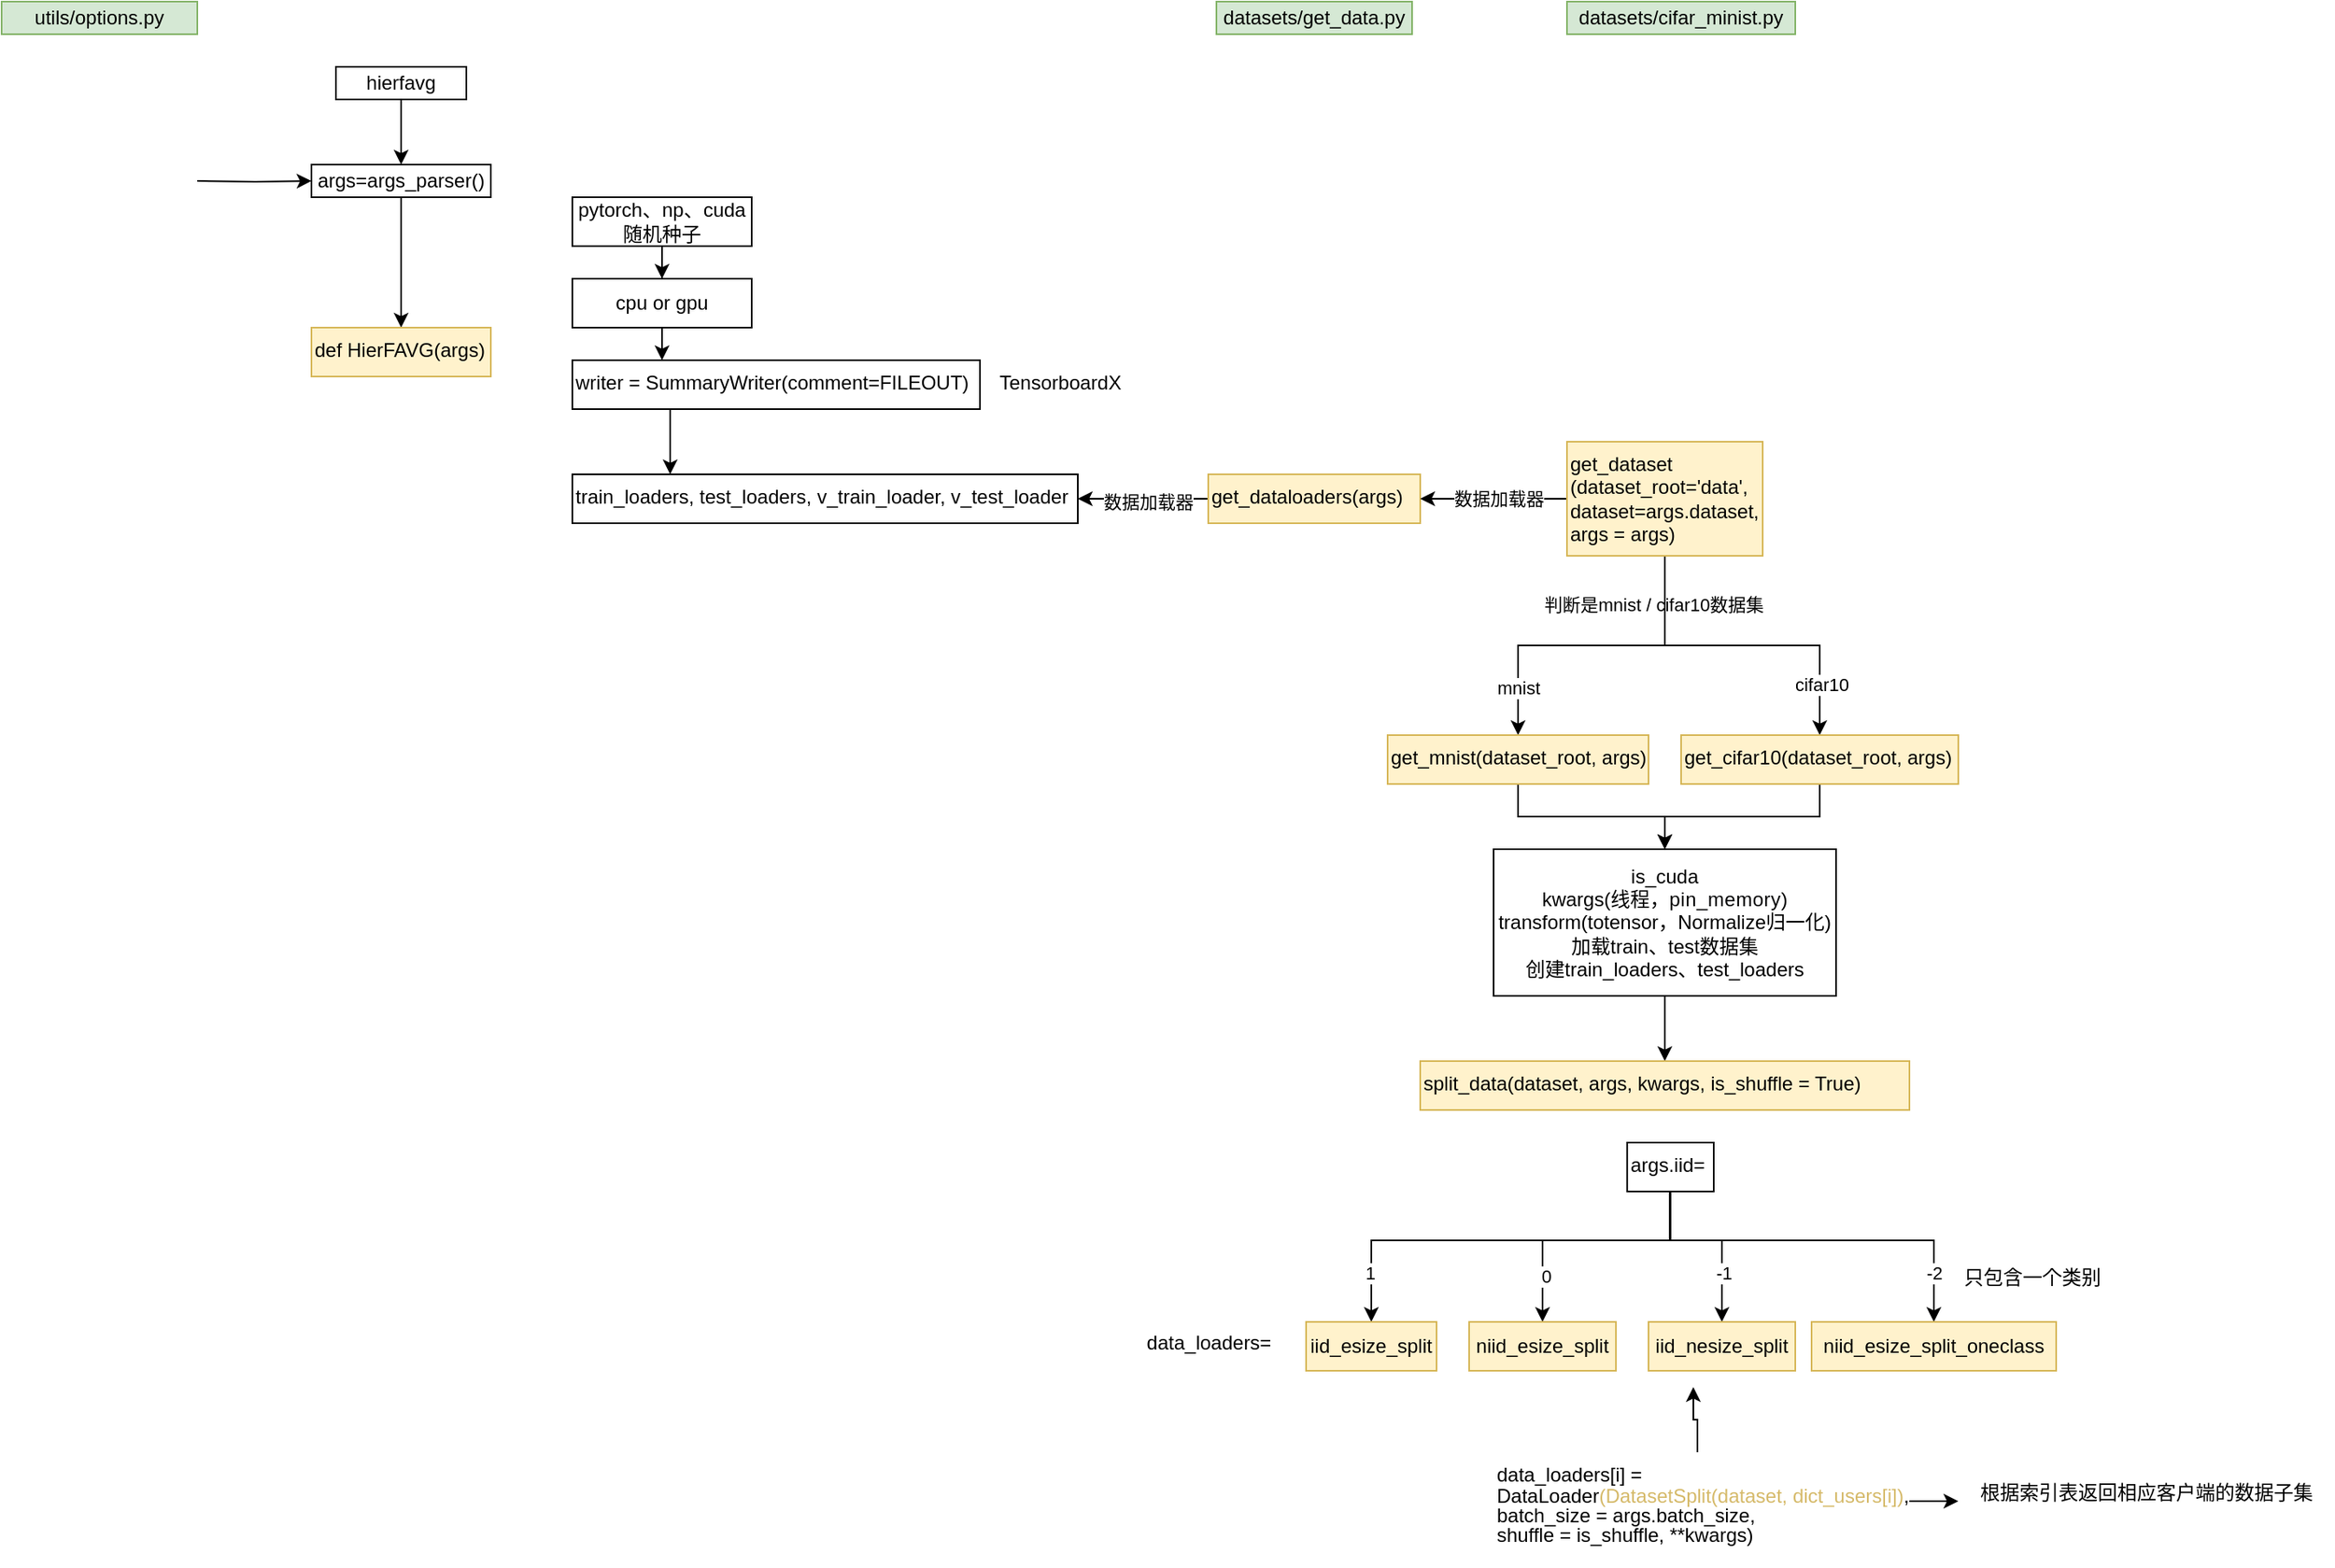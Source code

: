 <mxfile version="25.0.3">
  <diagram name="Page-1" id="74e2e168-ea6b-b213-b513-2b3c1d86103e">
    <mxGraphModel dx="3254" dy="1221" grid="1" gridSize="10" guides="1" tooltips="1" connect="1" arrows="1" fold="1" page="1" pageScale="1" pageWidth="1100" pageHeight="850" background="none" math="0" shadow="0">
      <root>
        <mxCell id="0" />
        <mxCell id="1" parent="0" />
        <mxCell id="cj8k2KHTS7MA4aPITtsR-3" style="edgeStyle=orthogonalEdgeStyle;rounded=0;orthogonalLoop=1;jettySize=auto;html=1;exitX=0.5;exitY=1;exitDx=0;exitDy=0;" edge="1" parent="1" source="cj8k2KHTS7MA4aPITtsR-2">
          <mxGeometry relative="1" as="geometry">
            <mxPoint x="135" y="100" as="targetPoint" />
          </mxGeometry>
        </mxCell>
        <mxCell id="cj8k2KHTS7MA4aPITtsR-2" value="hierfavg" style="whiteSpace=wrap;html=1;" vertex="1" parent="1">
          <mxGeometry x="95" y="40" width="80" height="20" as="geometry" />
        </mxCell>
        <mxCell id="cj8k2KHTS7MA4aPITtsR-58" value="" style="edgeStyle=orthogonalEdgeStyle;rounded=0;orthogonalLoop=1;jettySize=auto;html=1;" edge="1" parent="1" source="cj8k2KHTS7MA4aPITtsR-40" target="cj8k2KHTS7MA4aPITtsR-59">
          <mxGeometry relative="1" as="geometry">
            <mxPoint x="135.034" y="150" as="targetPoint" />
          </mxGeometry>
        </mxCell>
        <mxCell id="cj8k2KHTS7MA4aPITtsR-40" value="args=args_parser()" style="whiteSpace=wrap;html=1;" vertex="1" parent="1">
          <mxGeometry x="80" y="100" width="110" height="20" as="geometry" />
        </mxCell>
        <mxCell id="cj8k2KHTS7MA4aPITtsR-49" value="" style="edgeStyle=orthogonalEdgeStyle;rounded=0;orthogonalLoop=1;jettySize=auto;html=1;" edge="1" parent="1" target="cj8k2KHTS7MA4aPITtsR-40">
          <mxGeometry relative="1" as="geometry">
            <mxPoint x="10" y="110" as="sourcePoint" />
          </mxGeometry>
        </mxCell>
        <mxCell id="cj8k2KHTS7MA4aPITtsR-54" value="&lt;span style=&quot;text-align: left;&quot;&gt;utils/options.py&lt;/span&gt;" style="rounded=0;whiteSpace=wrap;html=1;fillColor=#d5e8d4;strokeColor=#82b366;" vertex="1" parent="1">
          <mxGeometry x="-110" width="120" height="20" as="geometry" />
        </mxCell>
        <mxCell id="cj8k2KHTS7MA4aPITtsR-59" value="def HierFAVG(args)" style="text;whiteSpace=wrap;html=1;fillColor=#fff2cc;strokeColor=#d6b656;" vertex="1" parent="1">
          <mxGeometry x="80" y="200" width="110" height="30" as="geometry" />
        </mxCell>
        <mxCell id="cj8k2KHTS7MA4aPITtsR-64" value="" style="edgeStyle=orthogonalEdgeStyle;rounded=0;orthogonalLoop=1;jettySize=auto;html=1;" edge="1" parent="1" source="cj8k2KHTS7MA4aPITtsR-60" target="cj8k2KHTS7MA4aPITtsR-63">
          <mxGeometry relative="1" as="geometry" />
        </mxCell>
        <mxCell id="cj8k2KHTS7MA4aPITtsR-60" value="pytorch、np、cuda 随机种子" style="whiteSpace=wrap;html=1;" vertex="1" parent="1">
          <mxGeometry x="240" y="120" width="110" height="30" as="geometry" />
        </mxCell>
        <mxCell id="cj8k2KHTS7MA4aPITtsR-61" value="&lt;span style=&quot;text-align: left;&quot;&gt;datasets/get_data.py&lt;/span&gt;" style="rounded=0;whiteSpace=wrap;html=1;fillColor=#d5e8d4;strokeColor=#82b366;" vertex="1" parent="1">
          <mxGeometry x="635" width="120" height="20" as="geometry" />
        </mxCell>
        <mxCell id="cj8k2KHTS7MA4aPITtsR-66" value="" style="edgeStyle=orthogonalEdgeStyle;rounded=0;orthogonalLoop=1;jettySize=auto;html=1;" edge="1" parent="1" source="cj8k2KHTS7MA4aPITtsR-63" target="cj8k2KHTS7MA4aPITtsR-65">
          <mxGeometry relative="1" as="geometry">
            <Array as="points">
              <mxPoint x="295" y="230" />
              <mxPoint x="295" y="230" />
            </Array>
          </mxGeometry>
        </mxCell>
        <mxCell id="cj8k2KHTS7MA4aPITtsR-63" value="cpu or gpu" style="whiteSpace=wrap;html=1;" vertex="1" parent="1">
          <mxGeometry x="240" y="170" width="110" height="30" as="geometry" />
        </mxCell>
        <mxCell id="cj8k2KHTS7MA4aPITtsR-72" value="" style="edgeStyle=orthogonalEdgeStyle;rounded=0;orthogonalLoop=1;jettySize=auto;html=1;" edge="1" parent="1" source="cj8k2KHTS7MA4aPITtsR-65">
          <mxGeometry relative="1" as="geometry">
            <mxPoint x="300" y="290" as="targetPoint" />
            <Array as="points">
              <mxPoint x="300" y="270" />
              <mxPoint x="300" y="270" />
            </Array>
          </mxGeometry>
        </mxCell>
        <mxCell id="cj8k2KHTS7MA4aPITtsR-65" value="writer = SummaryWriter(comment=FILEOUT)" style="text;whiteSpace=wrap;html=1;strokeColor=default;" vertex="1" parent="1">
          <mxGeometry x="240" y="220" width="250" height="30" as="geometry" />
        </mxCell>
        <mxCell id="cj8k2KHTS7MA4aPITtsR-70" value="TensorboardX" style="text;whiteSpace=wrap;html=1;" vertex="1" parent="1">
          <mxGeometry x="500" y="220" width="80" height="20" as="geometry" />
        </mxCell>
        <mxCell id="cj8k2KHTS7MA4aPITtsR-73" value="train_loaders, test_loaders, v_train_loader, v_test_loader&lt;div&gt;&lt;br&gt;&lt;/div&gt;" style="text;whiteSpace=wrap;html=1;strokeColor=default;" vertex="1" parent="1">
          <mxGeometry x="240" y="290" width="310" height="30" as="geometry" />
        </mxCell>
        <mxCell id="cj8k2KHTS7MA4aPITtsR-76" value="" style="edgeStyle=orthogonalEdgeStyle;rounded=0;orthogonalLoop=1;jettySize=auto;html=1;" edge="1" parent="1" source="cj8k2KHTS7MA4aPITtsR-75" target="cj8k2KHTS7MA4aPITtsR-73">
          <mxGeometry relative="1" as="geometry" />
        </mxCell>
        <mxCell id="cj8k2KHTS7MA4aPITtsR-78" value="数据加载器" style="edgeLabel;html=1;align=center;verticalAlign=middle;resizable=0;points=[];" vertex="1" connectable="0" parent="cj8k2KHTS7MA4aPITtsR-76">
          <mxGeometry x="-0.061" y="2" relative="1" as="geometry">
            <mxPoint as="offset" />
          </mxGeometry>
        </mxCell>
        <mxCell id="cj8k2KHTS7MA4aPITtsR-75" value="&lt;span style=&quot;forced-color-adjust: none; color: rgb(0, 0, 0); font-family: Helvetica; font-size: 12px; font-style: normal; font-variant-ligatures: normal; font-variant-caps: normal; font-weight: 400; letter-spacing: normal; orphans: 2; text-align: left; text-indent: 0px; text-transform: none; widows: 2; word-spacing: 0px; -webkit-text-stroke-width: 0px; white-space: normal; background-color: initial; text-decoration-thickness: initial; text-decoration-style: initial; text-decoration-color: initial;&quot;&gt;get_dataloaders(args)&lt;/span&gt;" style="text;whiteSpace=wrap;html=1;fillColor=#fff2cc;strokeColor=#d6b656;" vertex="1" parent="1">
          <mxGeometry x="630" y="290" width="130" height="30" as="geometry" />
        </mxCell>
        <mxCell id="cj8k2KHTS7MA4aPITtsR-77" value="&lt;span style=&quot;text-align: left;&quot;&gt;datasets/cifar_minist.py&lt;/span&gt;" style="rounded=0;whiteSpace=wrap;html=1;fillColor=#d5e8d4;strokeColor=#82b366;" vertex="1" parent="1">
          <mxGeometry x="850" width="140" height="20" as="geometry" />
        </mxCell>
        <mxCell id="cj8k2KHTS7MA4aPITtsR-82" value="" style="edgeStyle=orthogonalEdgeStyle;rounded=0;orthogonalLoop=1;jettySize=auto;html=1;" edge="1" parent="1" source="cj8k2KHTS7MA4aPITtsR-79" target="cj8k2KHTS7MA4aPITtsR-75">
          <mxGeometry relative="1" as="geometry" />
        </mxCell>
        <mxCell id="cj8k2KHTS7MA4aPITtsR-83" value="数据加载器" style="edgeLabel;html=1;align=center;verticalAlign=middle;resizable=0;points=[];" vertex="1" connectable="0" parent="cj8k2KHTS7MA4aPITtsR-82">
          <mxGeometry x="-0.052" relative="1" as="geometry">
            <mxPoint as="offset" />
          </mxGeometry>
        </mxCell>
        <mxCell id="cj8k2KHTS7MA4aPITtsR-87" value="" style="edgeStyle=orthogonalEdgeStyle;rounded=0;orthogonalLoop=1;jettySize=auto;html=1;" edge="1" parent="1" source="cj8k2KHTS7MA4aPITtsR-79" target="cj8k2KHTS7MA4aPITtsR-86">
          <mxGeometry relative="1" as="geometry" />
        </mxCell>
        <mxCell id="cj8k2KHTS7MA4aPITtsR-88" value="判断是mnist / cifar10数据集" style="edgeLabel;html=1;align=center;verticalAlign=middle;resizable=0;points=[];" vertex="1" connectable="0" parent="cj8k2KHTS7MA4aPITtsR-87">
          <mxGeometry x="-0.239" y="-1" relative="1" as="geometry">
            <mxPoint x="14" y="-24" as="offset" />
          </mxGeometry>
        </mxCell>
        <mxCell id="cj8k2KHTS7MA4aPITtsR-91" value="mnist" style="edgeLabel;html=1;align=center;verticalAlign=middle;resizable=0;points=[];" vertex="1" connectable="0" parent="cj8k2KHTS7MA4aPITtsR-87">
          <mxGeometry x="0.533" relative="1" as="geometry">
            <mxPoint y="17" as="offset" />
          </mxGeometry>
        </mxCell>
        <mxCell id="cj8k2KHTS7MA4aPITtsR-94" style="edgeStyle=orthogonalEdgeStyle;rounded=0;orthogonalLoop=1;jettySize=auto;html=1;" edge="1" parent="1" source="cj8k2KHTS7MA4aPITtsR-79" target="cj8k2KHTS7MA4aPITtsR-92">
          <mxGeometry relative="1" as="geometry" />
        </mxCell>
        <mxCell id="cj8k2KHTS7MA4aPITtsR-95" value="cifar10" style="edgeLabel;html=1;align=center;verticalAlign=middle;resizable=0;points=[];" vertex="1" connectable="0" parent="cj8k2KHTS7MA4aPITtsR-94">
          <mxGeometry x="0.696" y="1" relative="1" as="geometry">
            <mxPoint as="offset" />
          </mxGeometry>
        </mxCell>
        <mxCell id="cj8k2KHTS7MA4aPITtsR-79" value="get_dataset&lt;div&gt;(dataset_root=&#39;data&#39;,&lt;br&gt;dataset=args.dataset,&lt;br&gt;args = args)&lt;/div&gt;" style="text;whiteSpace=wrap;html=1;fillColor=#fff2cc;strokeColor=#d6b656;" vertex="1" parent="1">
          <mxGeometry x="850" y="270" width="120" height="70" as="geometry" />
        </mxCell>
        <mxCell id="cj8k2KHTS7MA4aPITtsR-98" style="edgeStyle=orthogonalEdgeStyle;rounded=0;orthogonalLoop=1;jettySize=auto;html=1;entryX=0.5;entryY=0;entryDx=0;entryDy=0;" edge="1" parent="1" source="cj8k2KHTS7MA4aPITtsR-86" target="cj8k2KHTS7MA4aPITtsR-96">
          <mxGeometry relative="1" as="geometry" />
        </mxCell>
        <mxCell id="cj8k2KHTS7MA4aPITtsR-86" value="&lt;div&gt;get_mnist(dataset_root, args)&lt;br&gt;&lt;/div&gt;" style="whiteSpace=wrap;html=1;align=left;verticalAlign=top;fillColor=#fff2cc;strokeColor=#d6b656;gradientColor=none;" vertex="1" parent="1">
          <mxGeometry x="740" y="450" width="160" height="30" as="geometry" />
        </mxCell>
        <mxCell id="cj8k2KHTS7MA4aPITtsR-99" style="edgeStyle=orthogonalEdgeStyle;rounded=0;orthogonalLoop=1;jettySize=auto;html=1;entryX=0.5;entryY=0;entryDx=0;entryDy=0;" edge="1" parent="1" source="cj8k2KHTS7MA4aPITtsR-92" target="cj8k2KHTS7MA4aPITtsR-96">
          <mxGeometry relative="1" as="geometry">
            <mxPoint x="920" y="520" as="targetPoint" />
          </mxGeometry>
        </mxCell>
        <mxCell id="cj8k2KHTS7MA4aPITtsR-92" value="&lt;div&gt;get_cifar10(dataset_root, args)&lt;br&gt;&lt;/div&gt;" style="whiteSpace=wrap;html=1;align=left;verticalAlign=top;fillColor=#fff2cc;strokeColor=#d6b656;gradientColor=none;" vertex="1" parent="1">
          <mxGeometry x="920" y="450" width="170" height="30" as="geometry" />
        </mxCell>
        <mxCell id="cj8k2KHTS7MA4aPITtsR-104" value="" style="edgeStyle=orthogonalEdgeStyle;rounded=0;orthogonalLoop=1;jettySize=auto;html=1;" edge="1" parent="1" source="cj8k2KHTS7MA4aPITtsR-96" target="cj8k2KHTS7MA4aPITtsR-102">
          <mxGeometry relative="1" as="geometry" />
        </mxCell>
        <mxCell id="cj8k2KHTS7MA4aPITtsR-96" value="is_cuda&lt;div&gt;kwargs(线程，&lt;span style=&quot;background-color: rgb(255, 255, 255); color: rgb(6, 6, 7); letter-spacing: 0.25px; text-align: justify; white-space-collapse: preserve;&quot;&gt;&lt;font&gt;pin_memory&lt;/font&gt;&lt;/span&gt;&lt;span style=&quot;background-color: initial;&quot;&gt;)&lt;/span&gt;&lt;/div&gt;&lt;div&gt;&lt;span style=&quot;background-color: initial;&quot;&gt;transform(totensor，Normalize归一化)&lt;/span&gt;&lt;/div&gt;&lt;div&gt;&lt;span style=&quot;background-color: initial;&quot;&gt;加载train、test数据集&lt;/span&gt;&lt;/div&gt;&lt;div&gt;&lt;span style=&quot;background-color: initial;&quot;&gt;创建&lt;/span&gt;&lt;span style=&quot;text-align: left; background-color: initial;&quot;&gt;train_loaders、&lt;/span&gt;&lt;span style=&quot;text-align: left; background-color: initial;&quot;&gt;test_loaders&lt;/span&gt;&lt;/div&gt;" style="rounded=0;whiteSpace=wrap;html=1;" vertex="1" parent="1">
          <mxGeometry x="805" y="520" width="210" height="90" as="geometry" />
        </mxCell>
        <mxCell id="cj8k2KHTS7MA4aPITtsR-102" value="split_data(dataset, args, kwargs, is_shuffle = True)" style="text;whiteSpace=wrap;html=1;strokeColor=#d6b656;fillColor=#fff2cc;" vertex="1" parent="1">
          <mxGeometry x="760" y="650" width="300" height="30" as="geometry" />
        </mxCell>
        <mxCell id="cj8k2KHTS7MA4aPITtsR-115" style="edgeStyle=orthogonalEdgeStyle;rounded=0;orthogonalLoop=1;jettySize=auto;html=1;entryX=0.5;entryY=0;entryDx=0;entryDy=0;" edge="1" parent="1" source="cj8k2KHTS7MA4aPITtsR-105" target="cj8k2KHTS7MA4aPITtsR-111">
          <mxGeometry relative="1" as="geometry">
            <Array as="points">
              <mxPoint x="913" y="760" />
              <mxPoint x="730" y="760" />
            </Array>
          </mxGeometry>
        </mxCell>
        <mxCell id="cj8k2KHTS7MA4aPITtsR-119" value="1" style="edgeLabel;html=1;align=center;verticalAlign=middle;resizable=0;points=[];" vertex="1" connectable="0" parent="cj8k2KHTS7MA4aPITtsR-115">
          <mxGeometry x="0.773" y="-1" relative="1" as="geometry">
            <mxPoint as="offset" />
          </mxGeometry>
        </mxCell>
        <mxCell id="cj8k2KHTS7MA4aPITtsR-116" style="edgeStyle=orthogonalEdgeStyle;rounded=0;orthogonalLoop=1;jettySize=auto;html=1;" edge="1" parent="1" target="cj8k2KHTS7MA4aPITtsR-112">
          <mxGeometry relative="1" as="geometry">
            <mxPoint x="913" y="730" as="sourcePoint" />
            <Array as="points">
              <mxPoint x="913" y="760" />
              <mxPoint x="835" y="760" />
            </Array>
          </mxGeometry>
        </mxCell>
        <mxCell id="cj8k2KHTS7MA4aPITtsR-120" value="0" style="edgeLabel;html=1;align=center;verticalAlign=middle;resizable=0;points=[];" vertex="1" connectable="0" parent="cj8k2KHTS7MA4aPITtsR-116">
          <mxGeometry x="0.638" y="2" relative="1" as="geometry">
            <mxPoint as="offset" />
          </mxGeometry>
        </mxCell>
        <mxCell id="cj8k2KHTS7MA4aPITtsR-117" style="edgeStyle=orthogonalEdgeStyle;rounded=0;orthogonalLoop=1;jettySize=auto;html=1;entryX=0.5;entryY=0;entryDx=0;entryDy=0;" edge="1" parent="1" source="cj8k2KHTS7MA4aPITtsR-105" target="cj8k2KHTS7MA4aPITtsR-114">
          <mxGeometry relative="1" as="geometry">
            <Array as="points">
              <mxPoint x="913" y="760" />
              <mxPoint x="945" y="760" />
            </Array>
          </mxGeometry>
        </mxCell>
        <mxCell id="cj8k2KHTS7MA4aPITtsR-121" value="-1" style="edgeLabel;html=1;align=center;verticalAlign=middle;resizable=0;points=[];" vertex="1" connectable="0" parent="cj8k2KHTS7MA4aPITtsR-117">
          <mxGeometry x="0.451" y="1" relative="1" as="geometry">
            <mxPoint as="offset" />
          </mxGeometry>
        </mxCell>
        <mxCell id="cj8k2KHTS7MA4aPITtsR-118" style="edgeStyle=orthogonalEdgeStyle;rounded=0;orthogonalLoop=1;jettySize=auto;html=1;" edge="1" parent="1" source="cj8k2KHTS7MA4aPITtsR-105" target="cj8k2KHTS7MA4aPITtsR-113">
          <mxGeometry relative="1" as="geometry">
            <Array as="points">
              <mxPoint x="913" y="760" />
              <mxPoint x="1075" y="760" />
            </Array>
          </mxGeometry>
        </mxCell>
        <mxCell id="cj8k2KHTS7MA4aPITtsR-122" value="-2" style="edgeLabel;html=1;align=center;verticalAlign=middle;resizable=0;points=[];" vertex="1" connectable="0" parent="cj8k2KHTS7MA4aPITtsR-118">
          <mxGeometry x="0.752" relative="1" as="geometry">
            <mxPoint as="offset" />
          </mxGeometry>
        </mxCell>
        <mxCell id="cj8k2KHTS7MA4aPITtsR-105" value="args.iid=" style="whiteSpace=wrap;html=1;align=left;verticalAlign=top;movable=1;resizable=1;rotatable=1;deletable=1;editable=1;locked=0;connectable=1;strokeColor=default;" vertex="1" parent="1">
          <mxGeometry x="886.88" y="700" width="53.12" height="30" as="geometry" />
        </mxCell>
        <mxCell id="cj8k2KHTS7MA4aPITtsR-111" value="iid_esize_split" style="whiteSpace=wrap;html=1;fillColor=#fff2cc;strokeColor=#d6b656;" vertex="1" parent="1">
          <mxGeometry x="690" y="810" width="80" height="30" as="geometry" />
        </mxCell>
        <mxCell id="cj8k2KHTS7MA4aPITtsR-112" value="niid_esize_split" style="whiteSpace=wrap;html=1;fillColor=#fff2cc;strokeColor=#d6b656;" vertex="1" parent="1">
          <mxGeometry x="790" y="810" width="90" height="30" as="geometry" />
        </mxCell>
        <mxCell id="cj8k2KHTS7MA4aPITtsR-113" value="niid_esize_split_oneclass" style="whiteSpace=wrap;html=1;fillColor=#fff2cc;strokeColor=#d6b656;" vertex="1" parent="1">
          <mxGeometry x="1000" y="810" width="150" height="30" as="geometry" />
        </mxCell>
        <mxCell id="cj8k2KHTS7MA4aPITtsR-114" value="iid_nesize_split" style="whiteSpace=wrap;html=1;fillColor=#fff2cc;strokeColor=#d6b656;" vertex="1" parent="1">
          <mxGeometry x="900" y="810" width="90" height="30" as="geometry" />
        </mxCell>
        <mxCell id="cj8k2KHTS7MA4aPITtsR-123" value="只包含一个类别" style="text;html=1;align=center;verticalAlign=middle;resizable=0;points=[];autosize=1;strokeColor=none;fillColor=none;" vertex="1" parent="1">
          <mxGeometry x="1080" y="768" width="110" height="30" as="geometry" />
        </mxCell>
        <mxCell id="cj8k2KHTS7MA4aPITtsR-124" value="data_loaders=" style="text;html=1;align=center;verticalAlign=middle;resizable=0;points=[];autosize=1;strokeColor=none;fillColor=none;" vertex="1" parent="1">
          <mxGeometry x="580" y="808" width="100" height="30" as="geometry" />
        </mxCell>
        <mxCell id="cj8k2KHTS7MA4aPITtsR-130" value="" style="edgeStyle=orthogonalEdgeStyle;rounded=0;orthogonalLoop=1;jettySize=auto;html=1;" edge="1" parent="1" source="cj8k2KHTS7MA4aPITtsR-125">
          <mxGeometry relative="1" as="geometry">
            <mxPoint x="920.004" y="900" as="sourcePoint" />
            <mxPoint x="927.48" y="850" as="targetPoint" />
            <Array as="points">
              <mxPoint x="930" y="870" />
              <mxPoint x="928" y="870" />
            </Array>
          </mxGeometry>
        </mxCell>
        <mxCell id="cj8k2KHTS7MA4aPITtsR-125" value="data_loaders[i] =&amp;nbsp;&lt;div style=&quot;line-height: 100%;&quot;&gt;DataLoader&lt;font color=&quot;#d5b968&quot;&gt;(DatasetSplit(dataset, dict_users[i])&lt;/font&gt;,&lt;br&gt;                                    batch_size = args.batch_size,&lt;br&gt;                                    shuffle = is_shuffle, **kwargs)&lt;/div&gt;" style="text;whiteSpace=wrap;html=1;" vertex="1" parent="1">
          <mxGeometry x="805" y="890" width="265" height="70" as="geometry" />
        </mxCell>
        <mxCell id="cj8k2KHTS7MA4aPITtsR-126" value="" style="endArrow=classic;html=1;rounded=0;" edge="1" parent="1">
          <mxGeometry width="50" height="50" relative="1" as="geometry">
            <mxPoint x="1060" y="920" as="sourcePoint" />
            <mxPoint x="1090" y="920" as="targetPoint" />
          </mxGeometry>
        </mxCell>
        <mxCell id="cj8k2KHTS7MA4aPITtsR-129" value="根据索引表返回相应客户端的数据子集" style="text;html=1;align=center;verticalAlign=middle;resizable=0;points=[];autosize=1;strokeColor=none;fillColor=none;" vertex="1" parent="1">
          <mxGeometry x="1090" y="900" width="230" height="30" as="geometry" />
        </mxCell>
      </root>
    </mxGraphModel>
  </diagram>
</mxfile>
